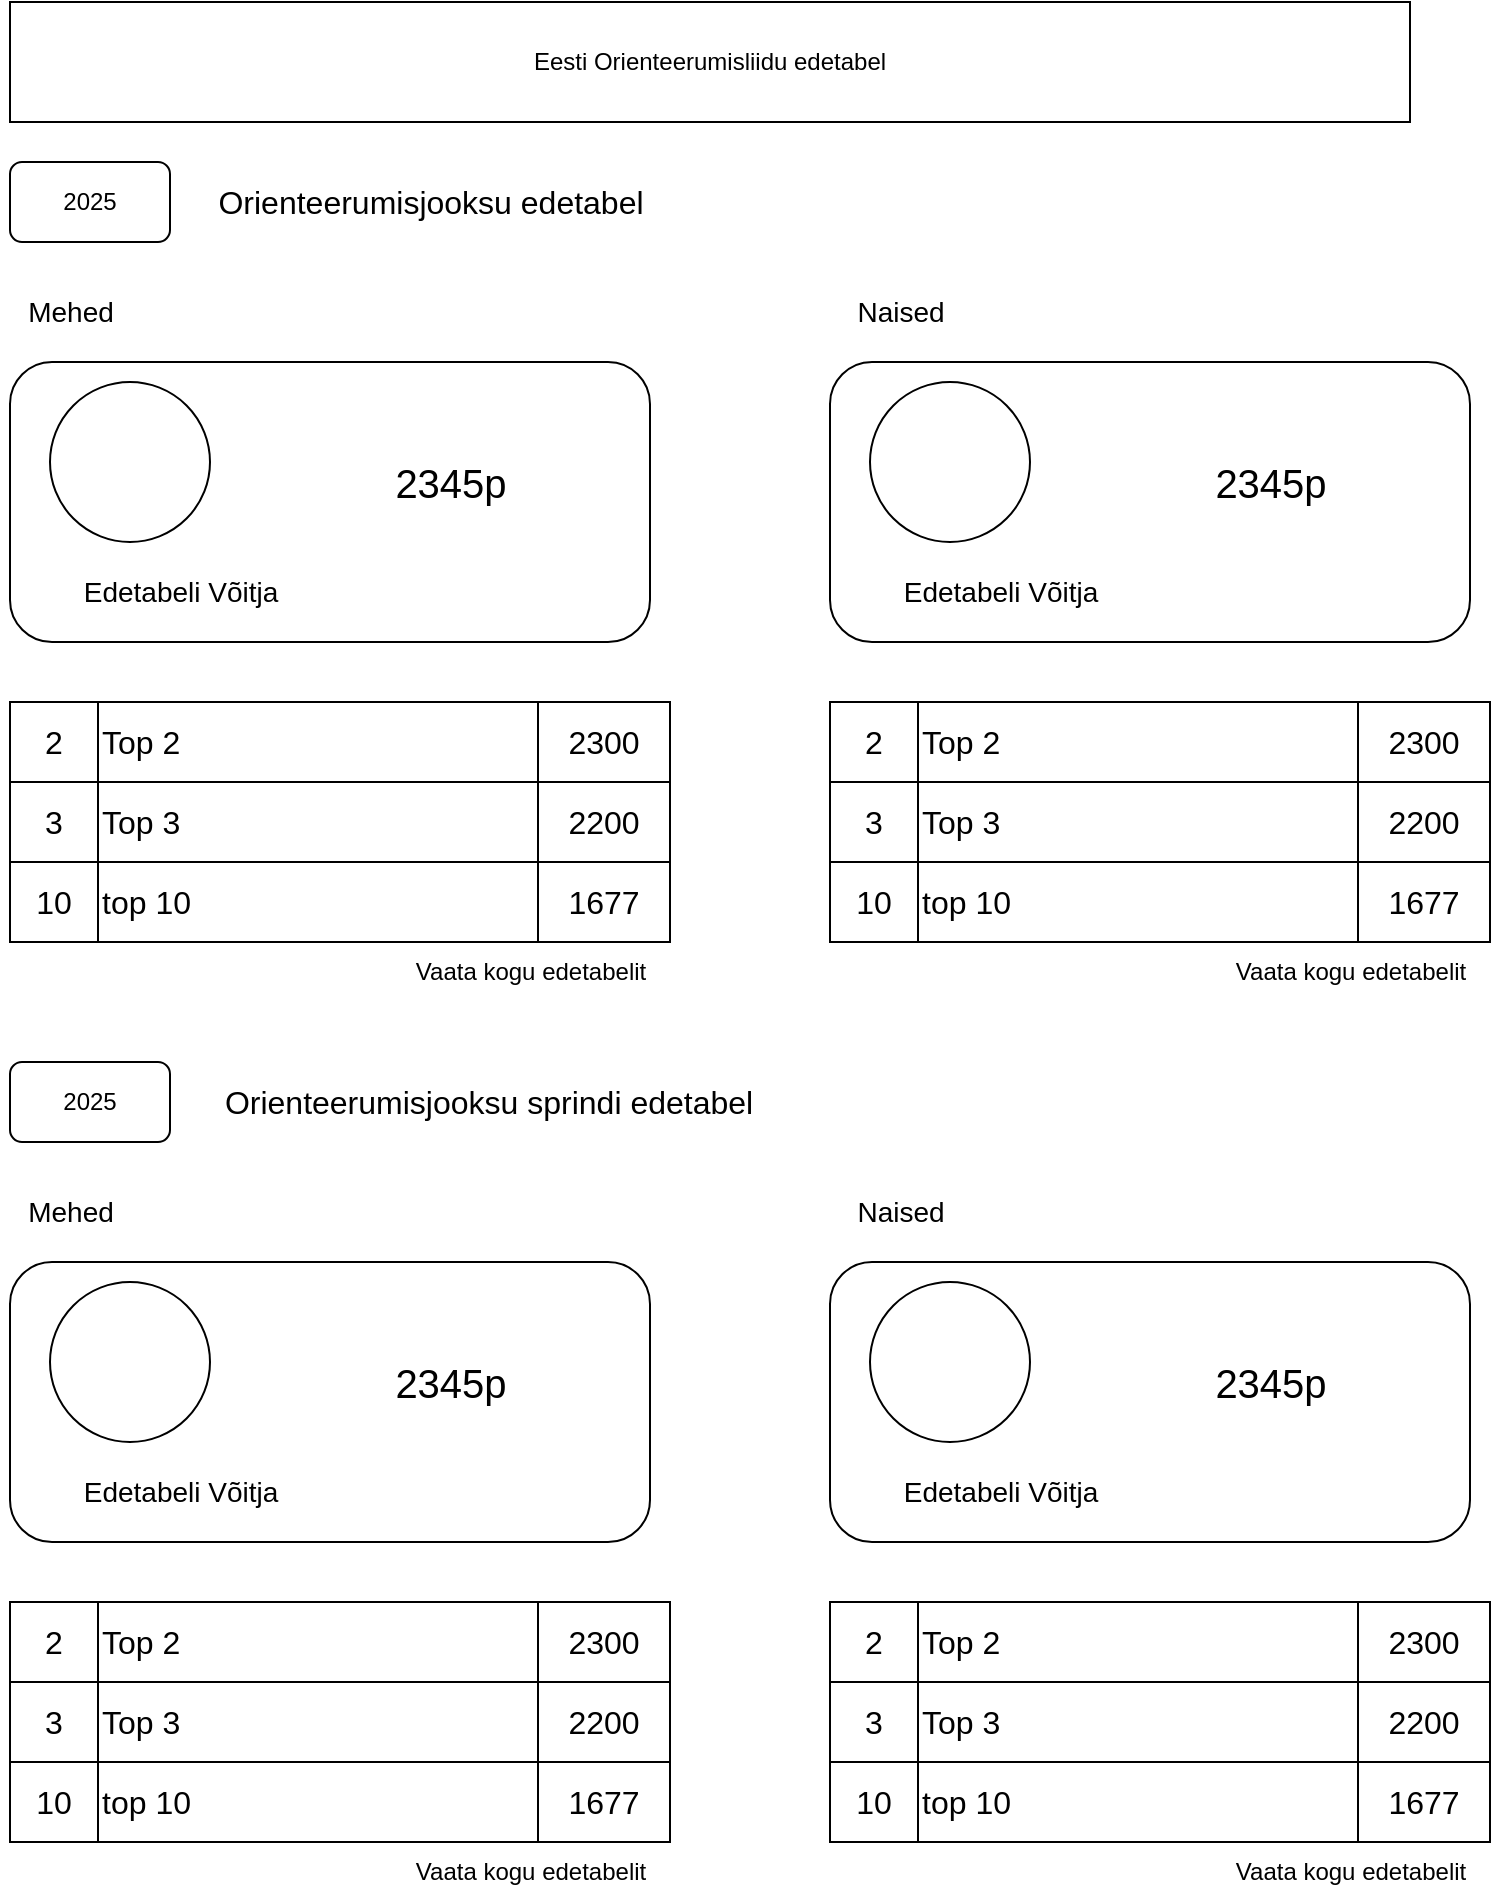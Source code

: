 <mxfile version="28.2.3" pages="2">
  <diagram name="Leht-1" id="GAfX-9tSkz7h_Jj7kb10">
    <mxGraphModel dx="1880" dy="1211" grid="1" gridSize="10" guides="1" tooltips="1" connect="1" arrows="1" fold="1" page="1" pageScale="1" pageWidth="827" pageHeight="1169" math="0" shadow="0">
      <root>
        <mxCell id="0" />
        <mxCell id="1" parent="0" />
        <mxCell id="IFmeHHee4sX_I05L71Eq-2" value="Eesti Orienteerumisliidu edetabel" style="rounded=0;whiteSpace=wrap;html=1;" vertex="1" parent="1">
          <mxGeometry x="30" y="20" width="700" height="60" as="geometry" />
        </mxCell>
        <mxCell id="IFmeHHee4sX_I05L71Eq-3" value="2025" style="rounded=1;whiteSpace=wrap;html=1;" vertex="1" parent="1">
          <mxGeometry x="30" y="100" width="80" height="40" as="geometry" />
        </mxCell>
        <mxCell id="IFmeHHee4sX_I05L71Eq-4" value="Orienteerumisjooksu edetabel" style="text;html=1;align=center;verticalAlign=middle;resizable=0;points=[];autosize=1;strokeColor=none;fillColor=none;fontSize=16;" vertex="1" parent="1">
          <mxGeometry x="120" y="105" width="240" height="30" as="geometry" />
        </mxCell>
        <mxCell id="IFmeHHee4sX_I05L71Eq-5" value="" style="rounded=1;whiteSpace=wrap;html=1;" vertex="1" parent="1">
          <mxGeometry x="30" y="200" width="320" height="140" as="geometry" />
        </mxCell>
        <mxCell id="IFmeHHee4sX_I05L71Eq-6" value="" style="ellipse;whiteSpace=wrap;html=1;aspect=fixed;" vertex="1" parent="1">
          <mxGeometry x="50" y="210" width="80" height="80" as="geometry" />
        </mxCell>
        <mxCell id="IFmeHHee4sX_I05L71Eq-7" value="2345p" style="text;html=1;align=center;verticalAlign=middle;resizable=0;points=[];autosize=1;strokeColor=none;fillColor=none;fontSize=20;" vertex="1" parent="1">
          <mxGeometry x="210" y="240" width="80" height="40" as="geometry" />
        </mxCell>
        <mxCell id="IFmeHHee4sX_I05L71Eq-8" value="" style="shape=table;startSize=0;container=1;collapsible=0;childLayout=tableLayout;fontSize=16;" vertex="1" parent="1">
          <mxGeometry x="30" y="370" width="330" height="120" as="geometry" />
        </mxCell>
        <mxCell id="IFmeHHee4sX_I05L71Eq-9" value="" style="shape=tableRow;horizontal=0;startSize=0;swimlaneHead=0;swimlaneBody=0;strokeColor=inherit;top=0;left=0;bottom=0;right=0;collapsible=0;dropTarget=0;fillColor=none;points=[[0,0.5],[1,0.5]];portConstraint=eastwest;fontSize=16;" vertex="1" parent="IFmeHHee4sX_I05L71Eq-8">
          <mxGeometry width="330" height="40" as="geometry" />
        </mxCell>
        <mxCell id="IFmeHHee4sX_I05L71Eq-10" value="2" style="shape=partialRectangle;html=1;whiteSpace=wrap;connectable=0;strokeColor=inherit;overflow=hidden;fillColor=none;top=0;left=0;bottom=0;right=0;pointerEvents=1;fontSize=16;" vertex="1" parent="IFmeHHee4sX_I05L71Eq-9">
          <mxGeometry width="44" height="40" as="geometry">
            <mxRectangle width="44" height="40" as="alternateBounds" />
          </mxGeometry>
        </mxCell>
        <mxCell id="IFmeHHee4sX_I05L71Eq-11" value="Top 2" style="shape=partialRectangle;html=1;whiteSpace=wrap;connectable=0;strokeColor=inherit;overflow=hidden;fillColor=none;top=0;left=0;bottom=0;right=0;pointerEvents=1;fontSize=16;align=left;" vertex="1" parent="IFmeHHee4sX_I05L71Eq-9">
          <mxGeometry x="44" width="220" height="40" as="geometry">
            <mxRectangle width="220" height="40" as="alternateBounds" />
          </mxGeometry>
        </mxCell>
        <mxCell id="IFmeHHee4sX_I05L71Eq-12" value="2300" style="shape=partialRectangle;html=1;whiteSpace=wrap;connectable=0;strokeColor=inherit;overflow=hidden;fillColor=none;top=0;left=0;bottom=0;right=0;pointerEvents=1;fontSize=16;" vertex="1" parent="IFmeHHee4sX_I05L71Eq-9">
          <mxGeometry x="264" width="66" height="40" as="geometry">
            <mxRectangle width="66" height="40" as="alternateBounds" />
          </mxGeometry>
        </mxCell>
        <mxCell id="IFmeHHee4sX_I05L71Eq-13" value="" style="shape=tableRow;horizontal=0;startSize=0;swimlaneHead=0;swimlaneBody=0;strokeColor=inherit;top=0;left=0;bottom=0;right=0;collapsible=0;dropTarget=0;fillColor=none;points=[[0,0.5],[1,0.5]];portConstraint=eastwest;fontSize=16;" vertex="1" parent="IFmeHHee4sX_I05L71Eq-8">
          <mxGeometry y="40" width="330" height="40" as="geometry" />
        </mxCell>
        <mxCell id="IFmeHHee4sX_I05L71Eq-14" value="3" style="shape=partialRectangle;html=1;whiteSpace=wrap;connectable=0;strokeColor=inherit;overflow=hidden;fillColor=none;top=0;left=0;bottom=0;right=0;pointerEvents=1;fontSize=16;" vertex="1" parent="IFmeHHee4sX_I05L71Eq-13">
          <mxGeometry width="44" height="40" as="geometry">
            <mxRectangle width="44" height="40" as="alternateBounds" />
          </mxGeometry>
        </mxCell>
        <mxCell id="IFmeHHee4sX_I05L71Eq-15" value="Top 3" style="shape=partialRectangle;html=1;whiteSpace=wrap;connectable=0;strokeColor=inherit;overflow=hidden;fillColor=none;top=0;left=0;bottom=0;right=0;pointerEvents=1;fontSize=16;align=left;" vertex="1" parent="IFmeHHee4sX_I05L71Eq-13">
          <mxGeometry x="44" width="220" height="40" as="geometry">
            <mxRectangle width="220" height="40" as="alternateBounds" />
          </mxGeometry>
        </mxCell>
        <mxCell id="IFmeHHee4sX_I05L71Eq-16" value="2200" style="shape=partialRectangle;html=1;whiteSpace=wrap;connectable=0;strokeColor=inherit;overflow=hidden;fillColor=none;top=0;left=0;bottom=0;right=0;pointerEvents=1;fontSize=16;" vertex="1" parent="IFmeHHee4sX_I05L71Eq-13">
          <mxGeometry x="264" width="66" height="40" as="geometry">
            <mxRectangle width="66" height="40" as="alternateBounds" />
          </mxGeometry>
        </mxCell>
        <mxCell id="IFmeHHee4sX_I05L71Eq-17" value="" style="shape=tableRow;horizontal=0;startSize=0;swimlaneHead=0;swimlaneBody=0;strokeColor=inherit;top=0;left=0;bottom=0;right=0;collapsible=0;dropTarget=0;fillColor=none;points=[[0,0.5],[1,0.5]];portConstraint=eastwest;fontSize=16;" vertex="1" parent="IFmeHHee4sX_I05L71Eq-8">
          <mxGeometry y="80" width="330" height="40" as="geometry" />
        </mxCell>
        <mxCell id="IFmeHHee4sX_I05L71Eq-18" value="10" style="shape=partialRectangle;html=1;whiteSpace=wrap;connectable=0;strokeColor=inherit;overflow=hidden;fillColor=none;top=0;left=0;bottom=0;right=0;pointerEvents=1;fontSize=16;" vertex="1" parent="IFmeHHee4sX_I05L71Eq-17">
          <mxGeometry width="44" height="40" as="geometry">
            <mxRectangle width="44" height="40" as="alternateBounds" />
          </mxGeometry>
        </mxCell>
        <mxCell id="IFmeHHee4sX_I05L71Eq-19" value="top 10" style="shape=partialRectangle;html=1;whiteSpace=wrap;connectable=0;strokeColor=inherit;overflow=hidden;fillColor=none;top=0;left=0;bottom=0;right=0;pointerEvents=1;fontSize=16;align=left;" vertex="1" parent="IFmeHHee4sX_I05L71Eq-17">
          <mxGeometry x="44" width="220" height="40" as="geometry">
            <mxRectangle width="220" height="40" as="alternateBounds" />
          </mxGeometry>
        </mxCell>
        <mxCell id="IFmeHHee4sX_I05L71Eq-20" value="1677" style="shape=partialRectangle;html=1;whiteSpace=wrap;connectable=0;strokeColor=inherit;overflow=hidden;fillColor=none;top=0;left=0;bottom=0;right=0;pointerEvents=1;fontSize=16;" vertex="1" parent="IFmeHHee4sX_I05L71Eq-17">
          <mxGeometry x="264" width="66" height="40" as="geometry">
            <mxRectangle width="66" height="40" as="alternateBounds" />
          </mxGeometry>
        </mxCell>
        <mxCell id="IFmeHHee4sX_I05L71Eq-21" value="Edetabeli Võitja" style="text;html=1;align=center;verticalAlign=middle;resizable=0;points=[];autosize=1;strokeColor=none;fillColor=none;fontSize=14;" vertex="1" parent="1">
          <mxGeometry x="55" y="300" width="120" height="30" as="geometry" />
        </mxCell>
        <mxCell id="IFmeHHee4sX_I05L71Eq-22" value="Mehed" style="text;html=1;align=center;verticalAlign=middle;resizable=0;points=[];autosize=1;strokeColor=none;fillColor=none;fontSize=14;" vertex="1" parent="1">
          <mxGeometry x="25" y="160" width="70" height="30" as="geometry" />
        </mxCell>
        <mxCell id="IFmeHHee4sX_I05L71Eq-23" value="Vaata kogu edetabelit" style="text;html=1;align=center;verticalAlign=middle;resizable=0;points=[];autosize=1;strokeColor=none;fillColor=none;" vertex="1" parent="1">
          <mxGeometry x="220" y="490" width="140" height="30" as="geometry" />
        </mxCell>
        <mxCell id="IFmeHHee4sX_I05L71Eq-24" value="" style="rounded=1;whiteSpace=wrap;html=1;" vertex="1" parent="1">
          <mxGeometry x="440" y="200" width="320" height="140" as="geometry" />
        </mxCell>
        <mxCell id="IFmeHHee4sX_I05L71Eq-25" value="" style="ellipse;whiteSpace=wrap;html=1;aspect=fixed;" vertex="1" parent="1">
          <mxGeometry x="460" y="210" width="80" height="80" as="geometry" />
        </mxCell>
        <mxCell id="IFmeHHee4sX_I05L71Eq-26" value="2345p" style="text;html=1;align=center;verticalAlign=middle;resizable=0;points=[];autosize=1;strokeColor=none;fillColor=none;fontSize=20;" vertex="1" parent="1">
          <mxGeometry x="620" y="240" width="80" height="40" as="geometry" />
        </mxCell>
        <mxCell id="IFmeHHee4sX_I05L71Eq-27" value="" style="shape=table;startSize=0;container=1;collapsible=0;childLayout=tableLayout;fontSize=16;" vertex="1" parent="1">
          <mxGeometry x="440" y="370" width="330" height="120" as="geometry" />
        </mxCell>
        <mxCell id="IFmeHHee4sX_I05L71Eq-28" value="" style="shape=tableRow;horizontal=0;startSize=0;swimlaneHead=0;swimlaneBody=0;strokeColor=inherit;top=0;left=0;bottom=0;right=0;collapsible=0;dropTarget=0;fillColor=none;points=[[0,0.5],[1,0.5]];portConstraint=eastwest;fontSize=16;" vertex="1" parent="IFmeHHee4sX_I05L71Eq-27">
          <mxGeometry width="330" height="40" as="geometry" />
        </mxCell>
        <mxCell id="IFmeHHee4sX_I05L71Eq-29" value="2" style="shape=partialRectangle;html=1;whiteSpace=wrap;connectable=0;strokeColor=inherit;overflow=hidden;fillColor=none;top=0;left=0;bottom=0;right=0;pointerEvents=1;fontSize=16;" vertex="1" parent="IFmeHHee4sX_I05L71Eq-28">
          <mxGeometry width="44" height="40" as="geometry">
            <mxRectangle width="44" height="40" as="alternateBounds" />
          </mxGeometry>
        </mxCell>
        <mxCell id="IFmeHHee4sX_I05L71Eq-30" value="Top 2" style="shape=partialRectangle;html=1;whiteSpace=wrap;connectable=0;strokeColor=inherit;overflow=hidden;fillColor=none;top=0;left=0;bottom=0;right=0;pointerEvents=1;fontSize=16;align=left;" vertex="1" parent="IFmeHHee4sX_I05L71Eq-28">
          <mxGeometry x="44" width="220" height="40" as="geometry">
            <mxRectangle width="220" height="40" as="alternateBounds" />
          </mxGeometry>
        </mxCell>
        <mxCell id="IFmeHHee4sX_I05L71Eq-31" value="2300" style="shape=partialRectangle;html=1;whiteSpace=wrap;connectable=0;strokeColor=inherit;overflow=hidden;fillColor=none;top=0;left=0;bottom=0;right=0;pointerEvents=1;fontSize=16;" vertex="1" parent="IFmeHHee4sX_I05L71Eq-28">
          <mxGeometry x="264" width="66" height="40" as="geometry">
            <mxRectangle width="66" height="40" as="alternateBounds" />
          </mxGeometry>
        </mxCell>
        <mxCell id="IFmeHHee4sX_I05L71Eq-32" value="" style="shape=tableRow;horizontal=0;startSize=0;swimlaneHead=0;swimlaneBody=0;strokeColor=inherit;top=0;left=0;bottom=0;right=0;collapsible=0;dropTarget=0;fillColor=none;points=[[0,0.5],[1,0.5]];portConstraint=eastwest;fontSize=16;" vertex="1" parent="IFmeHHee4sX_I05L71Eq-27">
          <mxGeometry y="40" width="330" height="40" as="geometry" />
        </mxCell>
        <mxCell id="IFmeHHee4sX_I05L71Eq-33" value="3" style="shape=partialRectangle;html=1;whiteSpace=wrap;connectable=0;strokeColor=inherit;overflow=hidden;fillColor=none;top=0;left=0;bottom=0;right=0;pointerEvents=1;fontSize=16;" vertex="1" parent="IFmeHHee4sX_I05L71Eq-32">
          <mxGeometry width="44" height="40" as="geometry">
            <mxRectangle width="44" height="40" as="alternateBounds" />
          </mxGeometry>
        </mxCell>
        <mxCell id="IFmeHHee4sX_I05L71Eq-34" value="Top 3" style="shape=partialRectangle;html=1;whiteSpace=wrap;connectable=0;strokeColor=inherit;overflow=hidden;fillColor=none;top=0;left=0;bottom=0;right=0;pointerEvents=1;fontSize=16;align=left;" vertex="1" parent="IFmeHHee4sX_I05L71Eq-32">
          <mxGeometry x="44" width="220" height="40" as="geometry">
            <mxRectangle width="220" height="40" as="alternateBounds" />
          </mxGeometry>
        </mxCell>
        <mxCell id="IFmeHHee4sX_I05L71Eq-35" value="2200" style="shape=partialRectangle;html=1;whiteSpace=wrap;connectable=0;strokeColor=inherit;overflow=hidden;fillColor=none;top=0;left=0;bottom=0;right=0;pointerEvents=1;fontSize=16;" vertex="1" parent="IFmeHHee4sX_I05L71Eq-32">
          <mxGeometry x="264" width="66" height="40" as="geometry">
            <mxRectangle width="66" height="40" as="alternateBounds" />
          </mxGeometry>
        </mxCell>
        <mxCell id="IFmeHHee4sX_I05L71Eq-36" value="" style="shape=tableRow;horizontal=0;startSize=0;swimlaneHead=0;swimlaneBody=0;strokeColor=inherit;top=0;left=0;bottom=0;right=0;collapsible=0;dropTarget=0;fillColor=none;points=[[0,0.5],[1,0.5]];portConstraint=eastwest;fontSize=16;" vertex="1" parent="IFmeHHee4sX_I05L71Eq-27">
          <mxGeometry y="80" width="330" height="40" as="geometry" />
        </mxCell>
        <mxCell id="IFmeHHee4sX_I05L71Eq-37" value="10" style="shape=partialRectangle;html=1;whiteSpace=wrap;connectable=0;strokeColor=inherit;overflow=hidden;fillColor=none;top=0;left=0;bottom=0;right=0;pointerEvents=1;fontSize=16;" vertex="1" parent="IFmeHHee4sX_I05L71Eq-36">
          <mxGeometry width="44" height="40" as="geometry">
            <mxRectangle width="44" height="40" as="alternateBounds" />
          </mxGeometry>
        </mxCell>
        <mxCell id="IFmeHHee4sX_I05L71Eq-38" value="top 10" style="shape=partialRectangle;html=1;whiteSpace=wrap;connectable=0;strokeColor=inherit;overflow=hidden;fillColor=none;top=0;left=0;bottom=0;right=0;pointerEvents=1;fontSize=16;align=left;" vertex="1" parent="IFmeHHee4sX_I05L71Eq-36">
          <mxGeometry x="44" width="220" height="40" as="geometry">
            <mxRectangle width="220" height="40" as="alternateBounds" />
          </mxGeometry>
        </mxCell>
        <mxCell id="IFmeHHee4sX_I05L71Eq-39" value="1677" style="shape=partialRectangle;html=1;whiteSpace=wrap;connectable=0;strokeColor=inherit;overflow=hidden;fillColor=none;top=0;left=0;bottom=0;right=0;pointerEvents=1;fontSize=16;" vertex="1" parent="IFmeHHee4sX_I05L71Eq-36">
          <mxGeometry x="264" width="66" height="40" as="geometry">
            <mxRectangle width="66" height="40" as="alternateBounds" />
          </mxGeometry>
        </mxCell>
        <mxCell id="IFmeHHee4sX_I05L71Eq-40" value="Edetabeli Võitja" style="text;html=1;align=center;verticalAlign=middle;resizable=0;points=[];autosize=1;strokeColor=none;fillColor=none;fontSize=14;" vertex="1" parent="1">
          <mxGeometry x="465" y="300" width="120" height="30" as="geometry" />
        </mxCell>
        <mxCell id="IFmeHHee4sX_I05L71Eq-41" value="Vaata kogu edetabelit" style="text;html=1;align=center;verticalAlign=middle;resizable=0;points=[];autosize=1;strokeColor=none;fillColor=none;" vertex="1" parent="1">
          <mxGeometry x="630" y="490" width="140" height="30" as="geometry" />
        </mxCell>
        <mxCell id="IFmeHHee4sX_I05L71Eq-42" value="Naised" style="text;html=1;align=center;verticalAlign=middle;resizable=0;points=[];autosize=1;strokeColor=none;fillColor=none;fontSize=14;" vertex="1" parent="1">
          <mxGeometry x="440" y="160" width="70" height="30" as="geometry" />
        </mxCell>
        <mxCell id="IFmeHHee4sX_I05L71Eq-84" value="2025" style="rounded=1;whiteSpace=wrap;html=1;" vertex="1" parent="1">
          <mxGeometry x="30" y="550" width="80" height="40" as="geometry" />
        </mxCell>
        <mxCell id="IFmeHHee4sX_I05L71Eq-85" value="Orienteerumisjooksu sprindi edetabel" style="text;html=1;align=center;verticalAlign=middle;resizable=0;points=[];autosize=1;strokeColor=none;fillColor=none;fontSize=16;" vertex="1" parent="1">
          <mxGeometry x="124" y="555" width="290" height="30" as="geometry" />
        </mxCell>
        <mxCell id="IFmeHHee4sX_I05L71Eq-86" value="" style="rounded=1;whiteSpace=wrap;html=1;" vertex="1" parent="1">
          <mxGeometry x="30" y="650" width="320" height="140" as="geometry" />
        </mxCell>
        <mxCell id="IFmeHHee4sX_I05L71Eq-87" value="" style="ellipse;whiteSpace=wrap;html=1;aspect=fixed;" vertex="1" parent="1">
          <mxGeometry x="50" y="660" width="80" height="80" as="geometry" />
        </mxCell>
        <mxCell id="IFmeHHee4sX_I05L71Eq-88" value="2345p" style="text;html=1;align=center;verticalAlign=middle;resizable=0;points=[];autosize=1;strokeColor=none;fillColor=none;fontSize=20;" vertex="1" parent="1">
          <mxGeometry x="210" y="690" width="80" height="40" as="geometry" />
        </mxCell>
        <mxCell id="IFmeHHee4sX_I05L71Eq-89" value="" style="shape=table;startSize=0;container=1;collapsible=0;childLayout=tableLayout;fontSize=16;" vertex="1" parent="1">
          <mxGeometry x="30" y="820" width="330" height="120" as="geometry" />
        </mxCell>
        <mxCell id="IFmeHHee4sX_I05L71Eq-90" value="" style="shape=tableRow;horizontal=0;startSize=0;swimlaneHead=0;swimlaneBody=0;strokeColor=inherit;top=0;left=0;bottom=0;right=0;collapsible=0;dropTarget=0;fillColor=none;points=[[0,0.5],[1,0.5]];portConstraint=eastwest;fontSize=16;" vertex="1" parent="IFmeHHee4sX_I05L71Eq-89">
          <mxGeometry width="330" height="40" as="geometry" />
        </mxCell>
        <mxCell id="IFmeHHee4sX_I05L71Eq-91" value="2" style="shape=partialRectangle;html=1;whiteSpace=wrap;connectable=0;strokeColor=inherit;overflow=hidden;fillColor=none;top=0;left=0;bottom=0;right=0;pointerEvents=1;fontSize=16;" vertex="1" parent="IFmeHHee4sX_I05L71Eq-90">
          <mxGeometry width="44" height="40" as="geometry">
            <mxRectangle width="44" height="40" as="alternateBounds" />
          </mxGeometry>
        </mxCell>
        <mxCell id="IFmeHHee4sX_I05L71Eq-92" value="Top 2" style="shape=partialRectangle;html=1;whiteSpace=wrap;connectable=0;strokeColor=inherit;overflow=hidden;fillColor=none;top=0;left=0;bottom=0;right=0;pointerEvents=1;fontSize=16;align=left;" vertex="1" parent="IFmeHHee4sX_I05L71Eq-90">
          <mxGeometry x="44" width="220" height="40" as="geometry">
            <mxRectangle width="220" height="40" as="alternateBounds" />
          </mxGeometry>
        </mxCell>
        <mxCell id="IFmeHHee4sX_I05L71Eq-93" value="2300" style="shape=partialRectangle;html=1;whiteSpace=wrap;connectable=0;strokeColor=inherit;overflow=hidden;fillColor=none;top=0;left=0;bottom=0;right=0;pointerEvents=1;fontSize=16;" vertex="1" parent="IFmeHHee4sX_I05L71Eq-90">
          <mxGeometry x="264" width="66" height="40" as="geometry">
            <mxRectangle width="66" height="40" as="alternateBounds" />
          </mxGeometry>
        </mxCell>
        <mxCell id="IFmeHHee4sX_I05L71Eq-94" value="" style="shape=tableRow;horizontal=0;startSize=0;swimlaneHead=0;swimlaneBody=0;strokeColor=inherit;top=0;left=0;bottom=0;right=0;collapsible=0;dropTarget=0;fillColor=none;points=[[0,0.5],[1,0.5]];portConstraint=eastwest;fontSize=16;" vertex="1" parent="IFmeHHee4sX_I05L71Eq-89">
          <mxGeometry y="40" width="330" height="40" as="geometry" />
        </mxCell>
        <mxCell id="IFmeHHee4sX_I05L71Eq-95" value="3" style="shape=partialRectangle;html=1;whiteSpace=wrap;connectable=0;strokeColor=inherit;overflow=hidden;fillColor=none;top=0;left=0;bottom=0;right=0;pointerEvents=1;fontSize=16;" vertex="1" parent="IFmeHHee4sX_I05L71Eq-94">
          <mxGeometry width="44" height="40" as="geometry">
            <mxRectangle width="44" height="40" as="alternateBounds" />
          </mxGeometry>
        </mxCell>
        <mxCell id="IFmeHHee4sX_I05L71Eq-96" value="Top 3" style="shape=partialRectangle;html=1;whiteSpace=wrap;connectable=0;strokeColor=inherit;overflow=hidden;fillColor=none;top=0;left=0;bottom=0;right=0;pointerEvents=1;fontSize=16;align=left;" vertex="1" parent="IFmeHHee4sX_I05L71Eq-94">
          <mxGeometry x="44" width="220" height="40" as="geometry">
            <mxRectangle width="220" height="40" as="alternateBounds" />
          </mxGeometry>
        </mxCell>
        <mxCell id="IFmeHHee4sX_I05L71Eq-97" value="2200" style="shape=partialRectangle;html=1;whiteSpace=wrap;connectable=0;strokeColor=inherit;overflow=hidden;fillColor=none;top=0;left=0;bottom=0;right=0;pointerEvents=1;fontSize=16;" vertex="1" parent="IFmeHHee4sX_I05L71Eq-94">
          <mxGeometry x="264" width="66" height="40" as="geometry">
            <mxRectangle width="66" height="40" as="alternateBounds" />
          </mxGeometry>
        </mxCell>
        <mxCell id="IFmeHHee4sX_I05L71Eq-98" value="" style="shape=tableRow;horizontal=0;startSize=0;swimlaneHead=0;swimlaneBody=0;strokeColor=inherit;top=0;left=0;bottom=0;right=0;collapsible=0;dropTarget=0;fillColor=none;points=[[0,0.5],[1,0.5]];portConstraint=eastwest;fontSize=16;" vertex="1" parent="IFmeHHee4sX_I05L71Eq-89">
          <mxGeometry y="80" width="330" height="40" as="geometry" />
        </mxCell>
        <mxCell id="IFmeHHee4sX_I05L71Eq-99" value="10" style="shape=partialRectangle;html=1;whiteSpace=wrap;connectable=0;strokeColor=inherit;overflow=hidden;fillColor=none;top=0;left=0;bottom=0;right=0;pointerEvents=1;fontSize=16;" vertex="1" parent="IFmeHHee4sX_I05L71Eq-98">
          <mxGeometry width="44" height="40" as="geometry">
            <mxRectangle width="44" height="40" as="alternateBounds" />
          </mxGeometry>
        </mxCell>
        <mxCell id="IFmeHHee4sX_I05L71Eq-100" value="top 10" style="shape=partialRectangle;html=1;whiteSpace=wrap;connectable=0;strokeColor=inherit;overflow=hidden;fillColor=none;top=0;left=0;bottom=0;right=0;pointerEvents=1;fontSize=16;align=left;" vertex="1" parent="IFmeHHee4sX_I05L71Eq-98">
          <mxGeometry x="44" width="220" height="40" as="geometry">
            <mxRectangle width="220" height="40" as="alternateBounds" />
          </mxGeometry>
        </mxCell>
        <mxCell id="IFmeHHee4sX_I05L71Eq-101" value="1677" style="shape=partialRectangle;html=1;whiteSpace=wrap;connectable=0;strokeColor=inherit;overflow=hidden;fillColor=none;top=0;left=0;bottom=0;right=0;pointerEvents=1;fontSize=16;" vertex="1" parent="IFmeHHee4sX_I05L71Eq-98">
          <mxGeometry x="264" width="66" height="40" as="geometry">
            <mxRectangle width="66" height="40" as="alternateBounds" />
          </mxGeometry>
        </mxCell>
        <mxCell id="IFmeHHee4sX_I05L71Eq-102" value="Edetabeli Võitja" style="text;html=1;align=center;verticalAlign=middle;resizable=0;points=[];autosize=1;strokeColor=none;fillColor=none;fontSize=14;" vertex="1" parent="1">
          <mxGeometry x="55" y="750" width="120" height="30" as="geometry" />
        </mxCell>
        <mxCell id="IFmeHHee4sX_I05L71Eq-103" value="Mehed" style="text;html=1;align=center;verticalAlign=middle;resizable=0;points=[];autosize=1;strokeColor=none;fillColor=none;fontSize=14;" vertex="1" parent="1">
          <mxGeometry x="25" y="610" width="70" height="30" as="geometry" />
        </mxCell>
        <mxCell id="IFmeHHee4sX_I05L71Eq-104" value="Vaata kogu edetabelit" style="text;html=1;align=center;verticalAlign=middle;resizable=0;points=[];autosize=1;strokeColor=none;fillColor=none;" vertex="1" parent="1">
          <mxGeometry x="220" y="940" width="140" height="30" as="geometry" />
        </mxCell>
        <mxCell id="IFmeHHee4sX_I05L71Eq-105" value="" style="rounded=1;whiteSpace=wrap;html=1;" vertex="1" parent="1">
          <mxGeometry x="440" y="650" width="320" height="140" as="geometry" />
        </mxCell>
        <mxCell id="IFmeHHee4sX_I05L71Eq-106" value="" style="ellipse;whiteSpace=wrap;html=1;aspect=fixed;" vertex="1" parent="1">
          <mxGeometry x="460" y="660" width="80" height="80" as="geometry" />
        </mxCell>
        <mxCell id="IFmeHHee4sX_I05L71Eq-107" value="2345p" style="text;html=1;align=center;verticalAlign=middle;resizable=0;points=[];autosize=1;strokeColor=none;fillColor=none;fontSize=20;" vertex="1" parent="1">
          <mxGeometry x="620" y="690" width="80" height="40" as="geometry" />
        </mxCell>
        <mxCell id="IFmeHHee4sX_I05L71Eq-108" value="" style="shape=table;startSize=0;container=1;collapsible=0;childLayout=tableLayout;fontSize=16;" vertex="1" parent="1">
          <mxGeometry x="440" y="820" width="330" height="120" as="geometry" />
        </mxCell>
        <mxCell id="IFmeHHee4sX_I05L71Eq-109" value="" style="shape=tableRow;horizontal=0;startSize=0;swimlaneHead=0;swimlaneBody=0;strokeColor=inherit;top=0;left=0;bottom=0;right=0;collapsible=0;dropTarget=0;fillColor=none;points=[[0,0.5],[1,0.5]];portConstraint=eastwest;fontSize=16;" vertex="1" parent="IFmeHHee4sX_I05L71Eq-108">
          <mxGeometry width="330" height="40" as="geometry" />
        </mxCell>
        <mxCell id="IFmeHHee4sX_I05L71Eq-110" value="2" style="shape=partialRectangle;html=1;whiteSpace=wrap;connectable=0;strokeColor=inherit;overflow=hidden;fillColor=none;top=0;left=0;bottom=0;right=0;pointerEvents=1;fontSize=16;" vertex="1" parent="IFmeHHee4sX_I05L71Eq-109">
          <mxGeometry width="44" height="40" as="geometry">
            <mxRectangle width="44" height="40" as="alternateBounds" />
          </mxGeometry>
        </mxCell>
        <mxCell id="IFmeHHee4sX_I05L71Eq-111" value="Top 2" style="shape=partialRectangle;html=1;whiteSpace=wrap;connectable=0;strokeColor=inherit;overflow=hidden;fillColor=none;top=0;left=0;bottom=0;right=0;pointerEvents=1;fontSize=16;align=left;" vertex="1" parent="IFmeHHee4sX_I05L71Eq-109">
          <mxGeometry x="44" width="220" height="40" as="geometry">
            <mxRectangle width="220" height="40" as="alternateBounds" />
          </mxGeometry>
        </mxCell>
        <mxCell id="IFmeHHee4sX_I05L71Eq-112" value="2300" style="shape=partialRectangle;html=1;whiteSpace=wrap;connectable=0;strokeColor=inherit;overflow=hidden;fillColor=none;top=0;left=0;bottom=0;right=0;pointerEvents=1;fontSize=16;" vertex="1" parent="IFmeHHee4sX_I05L71Eq-109">
          <mxGeometry x="264" width="66" height="40" as="geometry">
            <mxRectangle width="66" height="40" as="alternateBounds" />
          </mxGeometry>
        </mxCell>
        <mxCell id="IFmeHHee4sX_I05L71Eq-113" value="" style="shape=tableRow;horizontal=0;startSize=0;swimlaneHead=0;swimlaneBody=0;strokeColor=inherit;top=0;left=0;bottom=0;right=0;collapsible=0;dropTarget=0;fillColor=none;points=[[0,0.5],[1,0.5]];portConstraint=eastwest;fontSize=16;" vertex="1" parent="IFmeHHee4sX_I05L71Eq-108">
          <mxGeometry y="40" width="330" height="40" as="geometry" />
        </mxCell>
        <mxCell id="IFmeHHee4sX_I05L71Eq-114" value="3" style="shape=partialRectangle;html=1;whiteSpace=wrap;connectable=0;strokeColor=inherit;overflow=hidden;fillColor=none;top=0;left=0;bottom=0;right=0;pointerEvents=1;fontSize=16;" vertex="1" parent="IFmeHHee4sX_I05L71Eq-113">
          <mxGeometry width="44" height="40" as="geometry">
            <mxRectangle width="44" height="40" as="alternateBounds" />
          </mxGeometry>
        </mxCell>
        <mxCell id="IFmeHHee4sX_I05L71Eq-115" value="Top 3" style="shape=partialRectangle;html=1;whiteSpace=wrap;connectable=0;strokeColor=inherit;overflow=hidden;fillColor=none;top=0;left=0;bottom=0;right=0;pointerEvents=1;fontSize=16;align=left;" vertex="1" parent="IFmeHHee4sX_I05L71Eq-113">
          <mxGeometry x="44" width="220" height="40" as="geometry">
            <mxRectangle width="220" height="40" as="alternateBounds" />
          </mxGeometry>
        </mxCell>
        <mxCell id="IFmeHHee4sX_I05L71Eq-116" value="2200" style="shape=partialRectangle;html=1;whiteSpace=wrap;connectable=0;strokeColor=inherit;overflow=hidden;fillColor=none;top=0;left=0;bottom=0;right=0;pointerEvents=1;fontSize=16;" vertex="1" parent="IFmeHHee4sX_I05L71Eq-113">
          <mxGeometry x="264" width="66" height="40" as="geometry">
            <mxRectangle width="66" height="40" as="alternateBounds" />
          </mxGeometry>
        </mxCell>
        <mxCell id="IFmeHHee4sX_I05L71Eq-117" value="" style="shape=tableRow;horizontal=0;startSize=0;swimlaneHead=0;swimlaneBody=0;strokeColor=inherit;top=0;left=0;bottom=0;right=0;collapsible=0;dropTarget=0;fillColor=none;points=[[0,0.5],[1,0.5]];portConstraint=eastwest;fontSize=16;" vertex="1" parent="IFmeHHee4sX_I05L71Eq-108">
          <mxGeometry y="80" width="330" height="40" as="geometry" />
        </mxCell>
        <mxCell id="IFmeHHee4sX_I05L71Eq-118" value="10" style="shape=partialRectangle;html=1;whiteSpace=wrap;connectable=0;strokeColor=inherit;overflow=hidden;fillColor=none;top=0;left=0;bottom=0;right=0;pointerEvents=1;fontSize=16;" vertex="1" parent="IFmeHHee4sX_I05L71Eq-117">
          <mxGeometry width="44" height="40" as="geometry">
            <mxRectangle width="44" height="40" as="alternateBounds" />
          </mxGeometry>
        </mxCell>
        <mxCell id="IFmeHHee4sX_I05L71Eq-119" value="top 10" style="shape=partialRectangle;html=1;whiteSpace=wrap;connectable=0;strokeColor=inherit;overflow=hidden;fillColor=none;top=0;left=0;bottom=0;right=0;pointerEvents=1;fontSize=16;align=left;" vertex="1" parent="IFmeHHee4sX_I05L71Eq-117">
          <mxGeometry x="44" width="220" height="40" as="geometry">
            <mxRectangle width="220" height="40" as="alternateBounds" />
          </mxGeometry>
        </mxCell>
        <mxCell id="IFmeHHee4sX_I05L71Eq-120" value="1677" style="shape=partialRectangle;html=1;whiteSpace=wrap;connectable=0;strokeColor=inherit;overflow=hidden;fillColor=none;top=0;left=0;bottom=0;right=0;pointerEvents=1;fontSize=16;" vertex="1" parent="IFmeHHee4sX_I05L71Eq-117">
          <mxGeometry x="264" width="66" height="40" as="geometry">
            <mxRectangle width="66" height="40" as="alternateBounds" />
          </mxGeometry>
        </mxCell>
        <mxCell id="IFmeHHee4sX_I05L71Eq-121" value="Edetabeli Võitja" style="text;html=1;align=center;verticalAlign=middle;resizable=0;points=[];autosize=1;strokeColor=none;fillColor=none;fontSize=14;" vertex="1" parent="1">
          <mxGeometry x="465" y="750" width="120" height="30" as="geometry" />
        </mxCell>
        <mxCell id="IFmeHHee4sX_I05L71Eq-122" value="Vaata kogu edetabelit" style="text;html=1;align=center;verticalAlign=middle;resizable=0;points=[];autosize=1;strokeColor=none;fillColor=none;" vertex="1" parent="1">
          <mxGeometry x="630" y="940" width="140" height="30" as="geometry" />
        </mxCell>
        <mxCell id="IFmeHHee4sX_I05L71Eq-123" value="Naised" style="text;html=1;align=center;verticalAlign=middle;resizable=0;points=[];autosize=1;strokeColor=none;fillColor=none;fontSize=14;" vertex="1" parent="1">
          <mxGeometry x="440" y="610" width="70" height="30" as="geometry" />
        </mxCell>
      </root>
    </mxGraphModel>
  </diagram>
  <diagram id="H0FjbeDnhJHUtumAx3MV" name="Leht-2">
    <mxGraphModel dx="1034" dy="666" grid="1" gridSize="10" guides="1" tooltips="1" connect="1" arrows="1" fold="1" page="1" pageScale="1" pageWidth="827" pageHeight="1169" math="0" shadow="0">
      <root>
        <mxCell id="0" />
        <mxCell id="1" parent="0" />
        <mxCell id="3PKa8007AbOeMxiprj3v-1" value="Eesti Orienteerumisliidu edetabel" style="rounded=0;whiteSpace=wrap;html=1;" vertex="1" parent="1">
          <mxGeometry x="40" y="20" width="700" height="60" as="geometry" />
        </mxCell>
        <mxCell id="3PKa8007AbOeMxiprj3v-3" value="2025 Orienteerumisjooksu edetabel - Mehed" style="text;html=1;align=center;verticalAlign=middle;resizable=0;points=[];autosize=1;strokeColor=none;fillColor=none;fontSize=20;" vertex="1" parent="1">
          <mxGeometry x="40" y="110" width="420" height="40" as="geometry" />
        </mxCell>
        <mxCell id="sfUn9ky0m1xYZawpeVvO-1" value="" style="shape=table;startSize=0;container=1;collapsible=0;childLayout=tableLayout;fontSize=16;" vertex="1" parent="1">
          <mxGeometry x="45" y="180" width="330" height="120" as="geometry" />
        </mxCell>
        <mxCell id="sfUn9ky0m1xYZawpeVvO-2" value="" style="shape=tableRow;horizontal=0;startSize=0;swimlaneHead=0;swimlaneBody=0;strokeColor=inherit;top=0;left=0;bottom=0;right=0;collapsible=0;dropTarget=0;fillColor=none;points=[[0,0.5],[1,0.5]];portConstraint=eastwest;fontSize=16;" vertex="1" parent="sfUn9ky0m1xYZawpeVvO-1">
          <mxGeometry width="330" height="40" as="geometry" />
        </mxCell>
        <mxCell id="sfUn9ky0m1xYZawpeVvO-3" value="1" style="shape=partialRectangle;html=1;whiteSpace=wrap;connectable=0;strokeColor=inherit;overflow=hidden;fillColor=none;top=0;left=0;bottom=0;right=0;pointerEvents=1;fontSize=16;" vertex="1" parent="sfUn9ky0m1xYZawpeVvO-2">
          <mxGeometry width="44" height="40" as="geometry">
            <mxRectangle width="44" height="40" as="alternateBounds" />
          </mxGeometry>
        </mxCell>
        <mxCell id="sfUn9ky0m1xYZawpeVvO-4" value="Edetabeli võitjja" style="shape=partialRectangle;html=1;whiteSpace=wrap;connectable=0;strokeColor=inherit;overflow=hidden;fillColor=none;top=0;left=0;bottom=0;right=0;pointerEvents=1;fontSize=16;align=left;" vertex="1" parent="sfUn9ky0m1xYZawpeVvO-2">
          <mxGeometry x="44" width="220" height="40" as="geometry">
            <mxRectangle width="220" height="40" as="alternateBounds" />
          </mxGeometry>
        </mxCell>
        <mxCell id="sfUn9ky0m1xYZawpeVvO-5" value="2345" style="shape=partialRectangle;html=1;whiteSpace=wrap;connectable=0;strokeColor=inherit;overflow=hidden;fillColor=none;top=0;left=0;bottom=0;right=0;pointerEvents=1;fontSize=16;" vertex="1" parent="sfUn9ky0m1xYZawpeVvO-2">
          <mxGeometry x="264" width="66" height="40" as="geometry">
            <mxRectangle width="66" height="40" as="alternateBounds" />
          </mxGeometry>
        </mxCell>
        <mxCell id="sfUn9ky0m1xYZawpeVvO-6" value="" style="shape=tableRow;horizontal=0;startSize=0;swimlaneHead=0;swimlaneBody=0;strokeColor=inherit;top=0;left=0;bottom=0;right=0;collapsible=0;dropTarget=0;fillColor=none;points=[[0,0.5],[1,0.5]];portConstraint=eastwest;fontSize=16;" vertex="1" parent="sfUn9ky0m1xYZawpeVvO-1">
          <mxGeometry y="40" width="330" height="40" as="geometry" />
        </mxCell>
        <mxCell id="sfUn9ky0m1xYZawpeVvO-7" value="3" style="shape=partialRectangle;html=1;whiteSpace=wrap;connectable=0;strokeColor=inherit;overflow=hidden;fillColor=none;top=0;left=0;bottom=0;right=0;pointerEvents=1;fontSize=16;" vertex="1" parent="sfUn9ky0m1xYZawpeVvO-6">
          <mxGeometry width="44" height="40" as="geometry">
            <mxRectangle width="44" height="40" as="alternateBounds" />
          </mxGeometry>
        </mxCell>
        <mxCell id="sfUn9ky0m1xYZawpeVvO-8" value="Top 3" style="shape=partialRectangle;html=1;whiteSpace=wrap;connectable=0;strokeColor=inherit;overflow=hidden;fillColor=none;top=0;left=0;bottom=0;right=0;pointerEvents=1;fontSize=16;align=left;" vertex="1" parent="sfUn9ky0m1xYZawpeVvO-6">
          <mxGeometry x="44" width="220" height="40" as="geometry">
            <mxRectangle width="220" height="40" as="alternateBounds" />
          </mxGeometry>
        </mxCell>
        <mxCell id="sfUn9ky0m1xYZawpeVvO-9" value="2200" style="shape=partialRectangle;html=1;whiteSpace=wrap;connectable=0;strokeColor=inherit;overflow=hidden;fillColor=none;top=0;left=0;bottom=0;right=0;pointerEvents=1;fontSize=16;" vertex="1" parent="sfUn9ky0m1xYZawpeVvO-6">
          <mxGeometry x="264" width="66" height="40" as="geometry">
            <mxRectangle width="66" height="40" as="alternateBounds" />
          </mxGeometry>
        </mxCell>
        <mxCell id="sfUn9ky0m1xYZawpeVvO-10" value="" style="shape=tableRow;horizontal=0;startSize=0;swimlaneHead=0;swimlaneBody=0;strokeColor=inherit;top=0;left=0;bottom=0;right=0;collapsible=0;dropTarget=0;fillColor=none;points=[[0,0.5],[1,0.5]];portConstraint=eastwest;fontSize=16;" vertex="1" parent="sfUn9ky0m1xYZawpeVvO-1">
          <mxGeometry y="80" width="330" height="40" as="geometry" />
        </mxCell>
        <mxCell id="sfUn9ky0m1xYZawpeVvO-11" value="10" style="shape=partialRectangle;html=1;whiteSpace=wrap;connectable=0;strokeColor=inherit;overflow=hidden;fillColor=none;top=0;left=0;bottom=0;right=0;pointerEvents=1;fontSize=16;" vertex="1" parent="sfUn9ky0m1xYZawpeVvO-10">
          <mxGeometry width="44" height="40" as="geometry">
            <mxRectangle width="44" height="40" as="alternateBounds" />
          </mxGeometry>
        </mxCell>
        <mxCell id="sfUn9ky0m1xYZawpeVvO-12" value="top 10" style="shape=partialRectangle;html=1;whiteSpace=wrap;connectable=0;strokeColor=inherit;overflow=hidden;fillColor=none;top=0;left=0;bottom=0;right=0;pointerEvents=1;fontSize=16;align=left;" vertex="1" parent="sfUn9ky0m1xYZawpeVvO-10">
          <mxGeometry x="44" width="220" height="40" as="geometry">
            <mxRectangle width="220" height="40" as="alternateBounds" />
          </mxGeometry>
        </mxCell>
        <mxCell id="sfUn9ky0m1xYZawpeVvO-13" value="1677" style="shape=partialRectangle;html=1;whiteSpace=wrap;connectable=0;strokeColor=inherit;overflow=hidden;fillColor=none;top=0;left=0;bottom=0;right=0;pointerEvents=1;fontSize=16;" vertex="1" parent="sfUn9ky0m1xYZawpeVvO-10">
          <mxGeometry x="264" width="66" height="40" as="geometry">
            <mxRectangle width="66" height="40" as="alternateBounds" />
          </mxGeometry>
        </mxCell>
        <mxCell id="sfUn9ky0m1xYZawpeVvO-15" value="" style="shape=table;startSize=0;container=1;collapsible=0;childLayout=tableLayout;fontSize=16;" vertex="1" parent="1">
          <mxGeometry x="380" y="180" width="180" height="120" as="geometry" />
        </mxCell>
        <mxCell id="sfUn9ky0m1xYZawpeVvO-16" value="" style="shape=tableRow;horizontal=0;startSize=0;swimlaneHead=0;swimlaneBody=0;strokeColor=inherit;top=0;left=0;bottom=0;right=0;collapsible=0;dropTarget=0;fillColor=none;points=[[0,0.5],[1,0.5]];portConstraint=eastwest;fontSize=16;" vertex="1" parent="sfUn9ky0m1xYZawpeVvO-15">
          <mxGeometry width="180" height="40" as="geometry" />
        </mxCell>
        <mxCell id="sfUn9ky0m1xYZawpeVvO-17" value="900" style="shape=partialRectangle;html=1;whiteSpace=wrap;connectable=0;strokeColor=inherit;overflow=hidden;fillColor=none;top=0;left=0;bottom=0;right=0;pointerEvents=1;fontSize=16;" vertex="1" parent="sfUn9ky0m1xYZawpeVvO-16">
          <mxGeometry width="60" height="40" as="geometry">
            <mxRectangle width="60" height="40" as="alternateBounds" />
          </mxGeometry>
        </mxCell>
        <mxCell id="sfUn9ky0m1xYZawpeVvO-18" value="876" style="shape=partialRectangle;html=1;whiteSpace=wrap;connectable=0;strokeColor=inherit;overflow=hidden;fillColor=none;top=0;left=0;bottom=0;right=0;pointerEvents=1;fontSize=16;" vertex="1" parent="sfUn9ky0m1xYZawpeVvO-16">
          <mxGeometry x="60" width="60" height="40" as="geometry">
            <mxRectangle width="60" height="40" as="alternateBounds" />
          </mxGeometry>
        </mxCell>
        <mxCell id="sfUn9ky0m1xYZawpeVvO-19" value="800" style="shape=partialRectangle;html=1;whiteSpace=wrap;connectable=0;strokeColor=inherit;overflow=hidden;fillColor=none;top=0;left=0;bottom=0;right=0;pointerEvents=1;fontSize=16;" vertex="1" parent="sfUn9ky0m1xYZawpeVvO-16">
          <mxGeometry x="120" width="60" height="40" as="geometry">
            <mxRectangle width="60" height="40" as="alternateBounds" />
          </mxGeometry>
        </mxCell>
        <mxCell id="sfUn9ky0m1xYZawpeVvO-20" value="" style="shape=tableRow;horizontal=0;startSize=0;swimlaneHead=0;swimlaneBody=0;strokeColor=inherit;top=0;left=0;bottom=0;right=0;collapsible=0;dropTarget=0;fillColor=none;points=[[0,0.5],[1,0.5]];portConstraint=eastwest;fontSize=16;" vertex="1" parent="sfUn9ky0m1xYZawpeVvO-15">
          <mxGeometry y="40" width="180" height="40" as="geometry" />
        </mxCell>
        <mxCell id="sfUn9ky0m1xYZawpeVvO-21" value="874" style="shape=partialRectangle;html=1;whiteSpace=wrap;connectable=0;strokeColor=inherit;overflow=hidden;fillColor=none;top=0;left=0;bottom=0;right=0;pointerEvents=1;fontSize=16;" vertex="1" parent="sfUn9ky0m1xYZawpeVvO-20">
          <mxGeometry width="60" height="40" as="geometry">
            <mxRectangle width="60" height="40" as="alternateBounds" />
          </mxGeometry>
        </mxCell>
        <mxCell id="sfUn9ky0m1xYZawpeVvO-22" value="709" style="shape=partialRectangle;html=1;whiteSpace=wrap;connectable=0;strokeColor=inherit;overflow=hidden;fillColor=none;top=0;left=0;bottom=0;right=0;pointerEvents=1;fontSize=16;" vertex="1" parent="sfUn9ky0m1xYZawpeVvO-20">
          <mxGeometry x="60" width="60" height="40" as="geometry">
            <mxRectangle width="60" height="40" as="alternateBounds" />
          </mxGeometry>
        </mxCell>
        <mxCell id="sfUn9ky0m1xYZawpeVvO-23" value="700" style="shape=partialRectangle;html=1;whiteSpace=wrap;connectable=0;strokeColor=inherit;overflow=hidden;fillColor=none;top=0;left=0;bottom=0;right=0;pointerEvents=1;fontSize=16;" vertex="1" parent="sfUn9ky0m1xYZawpeVvO-20">
          <mxGeometry x="120" width="60" height="40" as="geometry">
            <mxRectangle width="60" height="40" as="alternateBounds" />
          </mxGeometry>
        </mxCell>
        <mxCell id="sfUn9ky0m1xYZawpeVvO-24" value="" style="shape=tableRow;horizontal=0;startSize=0;swimlaneHead=0;swimlaneBody=0;strokeColor=inherit;top=0;left=0;bottom=0;right=0;collapsible=0;dropTarget=0;fillColor=none;points=[[0,0.5],[1,0.5]];portConstraint=eastwest;fontSize=16;" vertex="1" parent="sfUn9ky0m1xYZawpeVvO-15">
          <mxGeometry y="80" width="180" height="40" as="geometry" />
        </mxCell>
        <mxCell id="sfUn9ky0m1xYZawpeVvO-25" value="600" style="shape=partialRectangle;html=1;whiteSpace=wrap;connectable=0;strokeColor=inherit;overflow=hidden;fillColor=none;top=0;left=0;bottom=0;right=0;pointerEvents=1;fontSize=16;" vertex="1" parent="sfUn9ky0m1xYZawpeVvO-24">
          <mxGeometry width="60" height="40" as="geometry">
            <mxRectangle width="60" height="40" as="alternateBounds" />
          </mxGeometry>
        </mxCell>
        <mxCell id="sfUn9ky0m1xYZawpeVvO-26" value="566" style="shape=partialRectangle;html=1;whiteSpace=wrap;connectable=0;strokeColor=inherit;overflow=hidden;fillColor=none;top=0;left=0;bottom=0;right=0;pointerEvents=1;fontSize=16;" vertex="1" parent="sfUn9ky0m1xYZawpeVvO-24">
          <mxGeometry x="60" width="60" height="40" as="geometry">
            <mxRectangle width="60" height="40" as="alternateBounds" />
          </mxGeometry>
        </mxCell>
        <mxCell id="sfUn9ky0m1xYZawpeVvO-27" value="" style="shape=partialRectangle;html=1;whiteSpace=wrap;connectable=0;strokeColor=inherit;overflow=hidden;fillColor=none;top=0;left=0;bottom=0;right=0;pointerEvents=1;fontSize=16;" vertex="1" parent="sfUn9ky0m1xYZawpeVvO-24">
          <mxGeometry x="120" width="60" height="40" as="geometry">
            <mxRectangle width="60" height="40" as="alternateBounds" />
          </mxGeometry>
        </mxCell>
        <mxCell id="sfUn9ky0m1xYZawpeVvO-29" style="edgeStyle=orthogonalEdgeStyle;rounded=0;orthogonalLoop=1;jettySize=auto;html=1;" edge="1" parent="1" source="sfUn9ky0m1xYZawpeVvO-28" target="sfUn9ky0m1xYZawpeVvO-16">
          <mxGeometry relative="1" as="geometry" />
        </mxCell>
        <mxCell id="sfUn9ky0m1xYZawpeVvO-28" value="Tooltip - võistluse nimi,&lt;div&gt;Vaade WRSi lehele tulemustele&lt;/div&gt;" style="ellipse;shape=cloud;whiteSpace=wrap;html=1;" vertex="1" parent="1">
          <mxGeometry x="560" y="90" width="250" height="80" as="geometry" />
        </mxCell>
        <mxCell id="sfUn9ky0m1xYZawpeVvO-31" style="edgeStyle=orthogonalEdgeStyle;rounded=0;orthogonalLoop=1;jettySize=auto;html=1;" edge="1" parent="1" source="sfUn9ky0m1xYZawpeVvO-30">
          <mxGeometry relative="1" as="geometry">
            <mxPoint x="130.0" y="310" as="targetPoint" />
          </mxGeometry>
        </mxCell>
        <mxCell id="sfUn9ky0m1xYZawpeVvO-30" value="Viide isiku vaatele kus kõik tema valitud hooaja edetabeli tulemused" style="ellipse;shape=cloud;whiteSpace=wrap;html=1;" vertex="1" parent="1">
          <mxGeometry x="160" y="320" width="400" height="140" as="geometry" />
        </mxCell>
      </root>
    </mxGraphModel>
  </diagram>
</mxfile>
